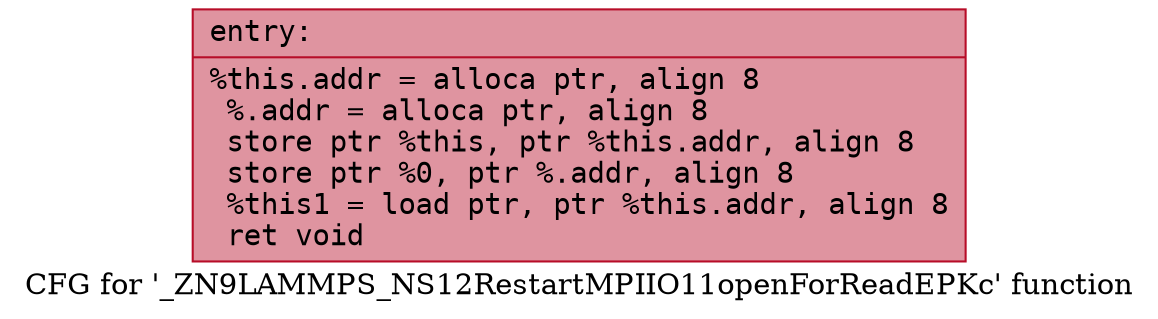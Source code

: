 digraph "CFG for '_ZN9LAMMPS_NS12RestartMPIIO11openForReadEPKc' function" {
	label="CFG for '_ZN9LAMMPS_NS12RestartMPIIO11openForReadEPKc' function";

	Node0x55bc18c43450 [shape=record,color="#b70d28ff", style=filled, fillcolor="#b70d2870" fontname="Courier",label="{entry:\l|  %this.addr = alloca ptr, align 8\l  %.addr = alloca ptr, align 8\l  store ptr %this, ptr %this.addr, align 8\l  store ptr %0, ptr %.addr, align 8\l  %this1 = load ptr, ptr %this.addr, align 8\l  ret void\l}"];
}
